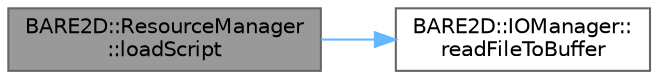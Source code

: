 digraph "BARE2D::ResourceManager::loadScript"
{
 // INTERACTIVE_SVG=YES
 // LATEX_PDF_SIZE
  bgcolor="transparent";
  edge [fontname=Helvetica,fontsize=10,labelfontname=Helvetica,labelfontsize=10];
  node [fontname=Helvetica,fontsize=10,shape=box,height=0.2,width=0.4];
  rankdir="LR";
  Node1 [label="BARE2D::ResourceManager\l::loadScript",height=0.2,width=0.4,color="gray40", fillcolor="grey60", style="filled", fontcolor="black",tooltip="Loads a script from the filepath given from the cache or from the file if it's not already in the cac..."];
  Node1 -> Node2 [color="steelblue1",style="solid"];
  Node2 [label="BARE2D::IOManager::\lreadFileToBuffer",height=0.2,width=0.4,color="grey40", fillcolor="white", style="filled",URL="$class_b_a_r_e2_d_1_1_i_o_manager.html#a41811805a88efeab7589a0e0c9015f90",tooltip="Loads a file into a buffer."];
}
